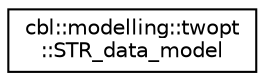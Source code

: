 digraph "Graphical Class Hierarchy"
{
  edge [fontname="Helvetica",fontsize="10",labelfontname="Helvetica",labelfontsize="10"];
  node [fontname="Helvetica",fontsize="10",shape=record];
  rankdir="LR";
  Node0 [label="cbl::modelling::twopt\l::STR_data_model",height=0.2,width=0.4,color="black", fillcolor="white", style="filled",URL="$dd/d92/structcbl_1_1modelling_1_1twopt_1_1STR__data__model.html",tooltip="the structure STR_data_model "];
}
